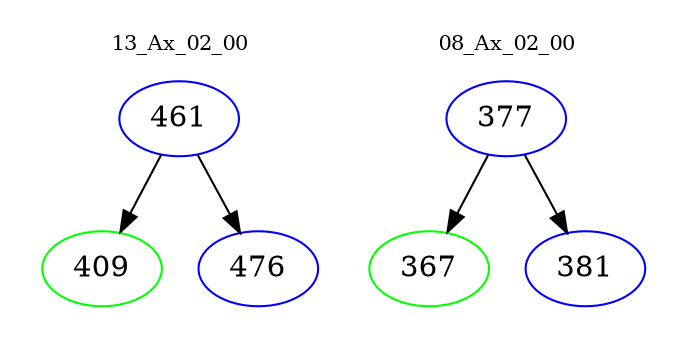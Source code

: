 digraph{
subgraph cluster_0 {
color = white
label = "13_Ax_02_00";
fontsize=10;
T0_461 [label="461", color="blue"]
T0_461 -> T0_409 [color="black"]
T0_409 [label="409", color="green"]
T0_461 -> T0_476 [color="black"]
T0_476 [label="476", color="blue"]
}
subgraph cluster_1 {
color = white
label = "08_Ax_02_00";
fontsize=10;
T1_377 [label="377", color="blue"]
T1_377 -> T1_367 [color="black"]
T1_367 [label="367", color="green"]
T1_377 -> T1_381 [color="black"]
T1_381 [label="381", color="blue"]
}
}

